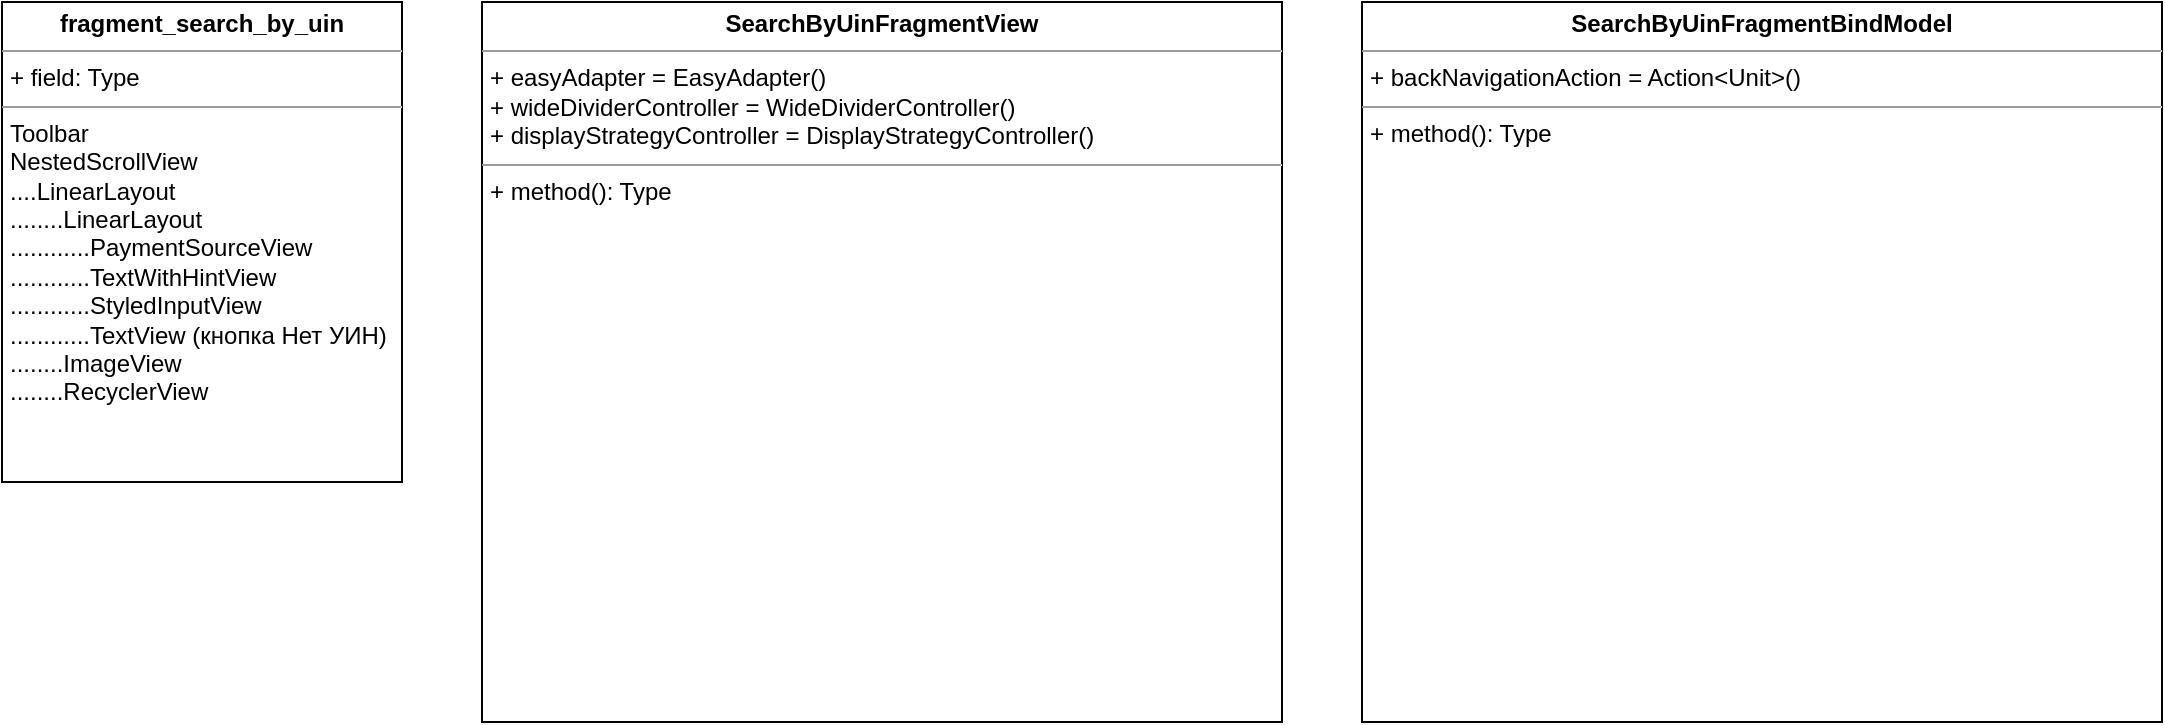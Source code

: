 <mxfile version="20.4.0" type="github">
  <diagram id="2Kyve5OttmHKondvkf3b" name="Страница 1">
    <mxGraphModel dx="946" dy="640" grid="1" gridSize="10" guides="1" tooltips="1" connect="1" arrows="1" fold="1" page="1" pageScale="1" pageWidth="827" pageHeight="1169" math="0" shadow="0">
      <root>
        <mxCell id="0" />
        <mxCell id="1" parent="0" />
        <mxCell id="yFQe9bteWks92KJz_tPR-1" value="&lt;p style=&quot;margin:0px;margin-top:4px;text-align:center;&quot;&gt;&lt;b&gt;fragment_search_by_uin&lt;/b&gt;&lt;/p&gt;&lt;hr size=&quot;1&quot;&gt;&lt;p style=&quot;margin:0px;margin-left:4px;&quot;&gt;+ field: Type&lt;/p&gt;&lt;hr size=&quot;1&quot;&gt;&lt;p style=&quot;margin:0px;margin-left:4px;&quot;&gt;Toolbar&lt;/p&gt;&lt;p style=&quot;margin:0px;margin-left:4px;&quot;&gt;NestedScrollView&lt;/p&gt;&lt;p style=&quot;margin:0px;margin-left:4px;&quot;&gt;....LinearLayout&lt;/p&gt;&lt;p style=&quot;margin:0px;margin-left:4px;&quot;&gt;........LinearLayout&lt;br&gt;&lt;/p&gt;&lt;p style=&quot;margin:0px;margin-left:4px;&quot;&gt;............PaymentSourceView&lt;/p&gt;&lt;p style=&quot;margin:0px;margin-left:4px;&quot;&gt;............TextWithHintView&lt;/p&gt;&lt;p style=&quot;margin:0px;margin-left:4px;&quot;&gt;............StyledInputView&lt;/p&gt;&lt;p style=&quot;margin:0px;margin-left:4px;&quot;&gt;............TextView (кнопка Нет УИН)&lt;br&gt;&lt;/p&gt;&lt;p style=&quot;margin:0px;margin-left:4px;&quot;&gt;........ImageView&lt;/p&gt;&lt;p style=&quot;margin:0px;margin-left:4px;&quot;&gt;........RecyclerView&lt;br&gt;&lt;/p&gt;&lt;p style=&quot;margin:0px;margin-left:4px;&quot;&gt;&lt;br&gt;&lt;/p&gt;" style="verticalAlign=top;align=left;overflow=fill;fontSize=12;fontFamily=Helvetica;html=1;" parent="1" vertex="1">
          <mxGeometry x="80" y="80" width="200" height="240" as="geometry" />
        </mxCell>
        <mxCell id="65-z9aODiT-qtnd0e328-1" value="&lt;p style=&quot;margin:0px;margin-top:4px;text-align:center;&quot;&gt;&lt;b&gt;SearchByUinFragmentView&lt;/b&gt;&lt;/p&gt;&lt;hr size=&quot;1&quot;&gt;&lt;p style=&quot;margin:0px;margin-left:4px;&quot;&gt;+ easyAdapter = EasyAdapter()&lt;/p&gt;&lt;p style=&quot;margin:0px;margin-left:4px;&quot;&gt;+ wideDividerController = WideDividerController()&lt;/p&gt;&lt;p style=&quot;margin:0px;margin-left:4px;&quot;&gt;+ displayStrategyController = DisplayStrategyController()&lt;br&gt;&lt;/p&gt;&lt;hr size=&quot;1&quot;&gt;&lt;p style=&quot;margin:0px;margin-left:4px;&quot;&gt;+ method(): Type&lt;/p&gt;" style="verticalAlign=top;align=left;overflow=fill;fontSize=12;fontFamily=Helvetica;html=1;" vertex="1" parent="1">
          <mxGeometry x="320" y="80" width="400" height="360" as="geometry" />
        </mxCell>
        <mxCell id="65-z9aODiT-qtnd0e328-2" value="&lt;p style=&quot;margin:0px;margin-top:4px;text-align:center;&quot;&gt;&lt;b&gt;SearchByUinFragmentBindModel&lt;/b&gt;&lt;/p&gt;&lt;hr size=&quot;1&quot;&gt;&lt;p style=&quot;margin:0px;margin-left:4px;&quot;&gt;+ backNavigationAction = Action&amp;lt;Unit&amp;gt;()&lt;br&gt;&lt;/p&gt;&lt;hr size=&quot;1&quot;&gt;&lt;p style=&quot;margin:0px;margin-left:4px;&quot;&gt;+ method(): Type&lt;/p&gt;" style="verticalAlign=top;align=left;overflow=fill;fontSize=12;fontFamily=Helvetica;html=1;" vertex="1" parent="1">
          <mxGeometry x="760" y="80" width="400" height="360" as="geometry" />
        </mxCell>
      </root>
    </mxGraphModel>
  </diagram>
</mxfile>

